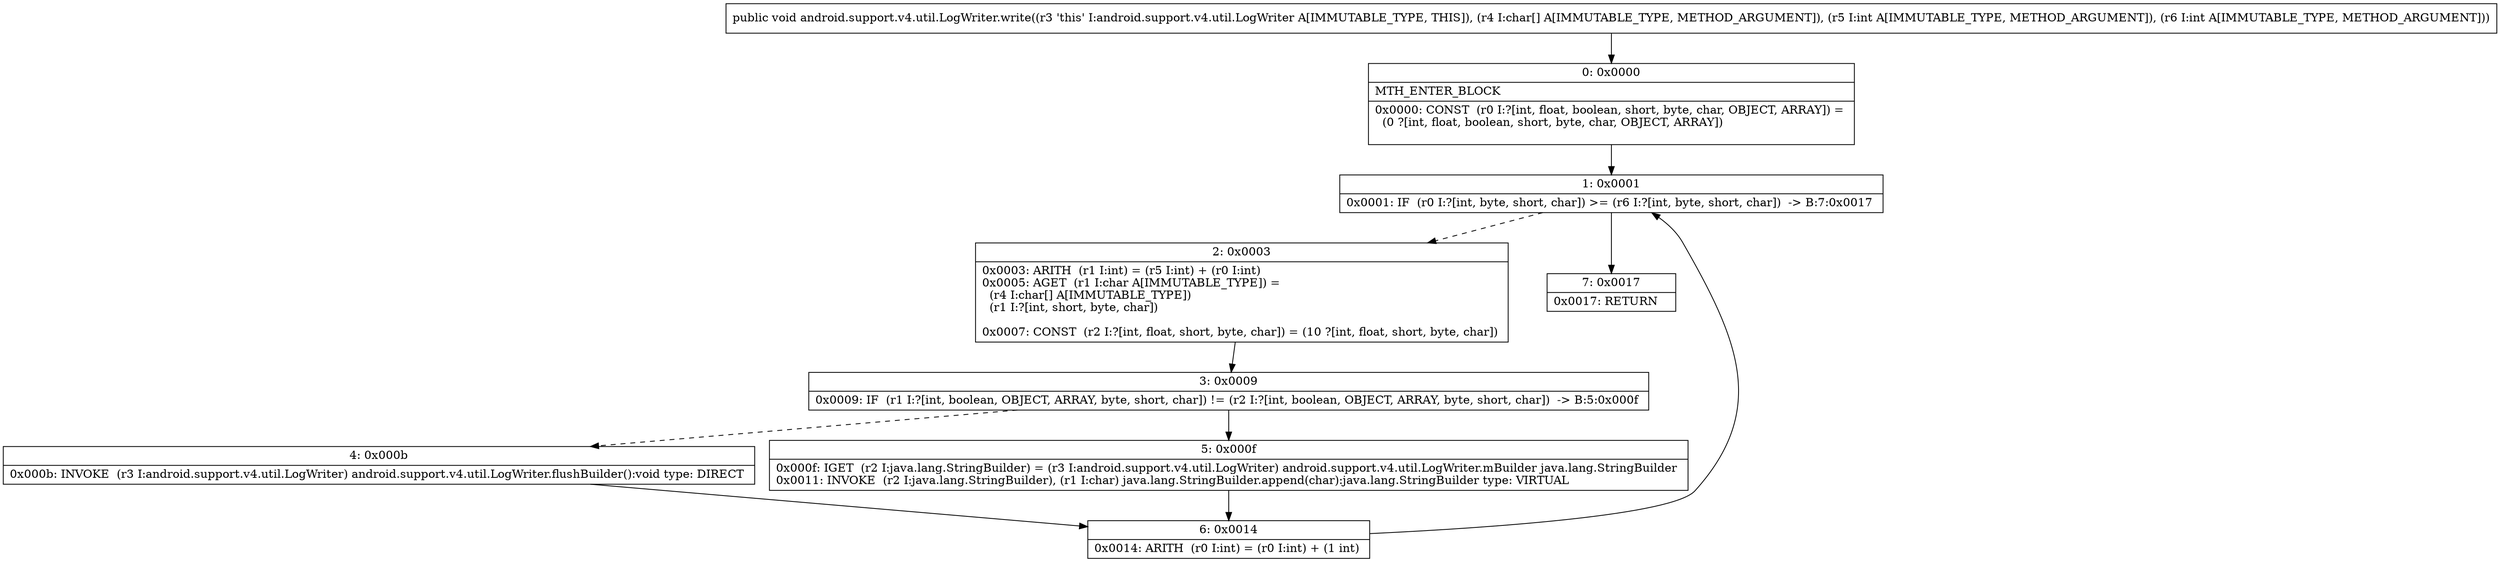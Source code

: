 digraph "CFG forandroid.support.v4.util.LogWriter.write([CII)V" {
Node_0 [shape=record,label="{0\:\ 0x0000|MTH_ENTER_BLOCK\l|0x0000: CONST  (r0 I:?[int, float, boolean, short, byte, char, OBJECT, ARRAY]) = \l  (0 ?[int, float, boolean, short, byte, char, OBJECT, ARRAY])\l \l}"];
Node_1 [shape=record,label="{1\:\ 0x0001|0x0001: IF  (r0 I:?[int, byte, short, char]) \>= (r6 I:?[int, byte, short, char])  \-\> B:7:0x0017 \l}"];
Node_2 [shape=record,label="{2\:\ 0x0003|0x0003: ARITH  (r1 I:int) = (r5 I:int) + (r0 I:int) \l0x0005: AGET  (r1 I:char A[IMMUTABLE_TYPE]) = \l  (r4 I:char[] A[IMMUTABLE_TYPE])\l  (r1 I:?[int, short, byte, char])\l \l0x0007: CONST  (r2 I:?[int, float, short, byte, char]) = (10 ?[int, float, short, byte, char]) \l}"];
Node_3 [shape=record,label="{3\:\ 0x0009|0x0009: IF  (r1 I:?[int, boolean, OBJECT, ARRAY, byte, short, char]) != (r2 I:?[int, boolean, OBJECT, ARRAY, byte, short, char])  \-\> B:5:0x000f \l}"];
Node_4 [shape=record,label="{4\:\ 0x000b|0x000b: INVOKE  (r3 I:android.support.v4.util.LogWriter) android.support.v4.util.LogWriter.flushBuilder():void type: DIRECT \l}"];
Node_5 [shape=record,label="{5\:\ 0x000f|0x000f: IGET  (r2 I:java.lang.StringBuilder) = (r3 I:android.support.v4.util.LogWriter) android.support.v4.util.LogWriter.mBuilder java.lang.StringBuilder \l0x0011: INVOKE  (r2 I:java.lang.StringBuilder), (r1 I:char) java.lang.StringBuilder.append(char):java.lang.StringBuilder type: VIRTUAL \l}"];
Node_6 [shape=record,label="{6\:\ 0x0014|0x0014: ARITH  (r0 I:int) = (r0 I:int) + (1 int) \l}"];
Node_7 [shape=record,label="{7\:\ 0x0017|0x0017: RETURN   \l}"];
MethodNode[shape=record,label="{public void android.support.v4.util.LogWriter.write((r3 'this' I:android.support.v4.util.LogWriter A[IMMUTABLE_TYPE, THIS]), (r4 I:char[] A[IMMUTABLE_TYPE, METHOD_ARGUMENT]), (r5 I:int A[IMMUTABLE_TYPE, METHOD_ARGUMENT]), (r6 I:int A[IMMUTABLE_TYPE, METHOD_ARGUMENT])) }"];
MethodNode -> Node_0;
Node_0 -> Node_1;
Node_1 -> Node_2[style=dashed];
Node_1 -> Node_7;
Node_2 -> Node_3;
Node_3 -> Node_4[style=dashed];
Node_3 -> Node_5;
Node_4 -> Node_6;
Node_5 -> Node_6;
Node_6 -> Node_1;
}

